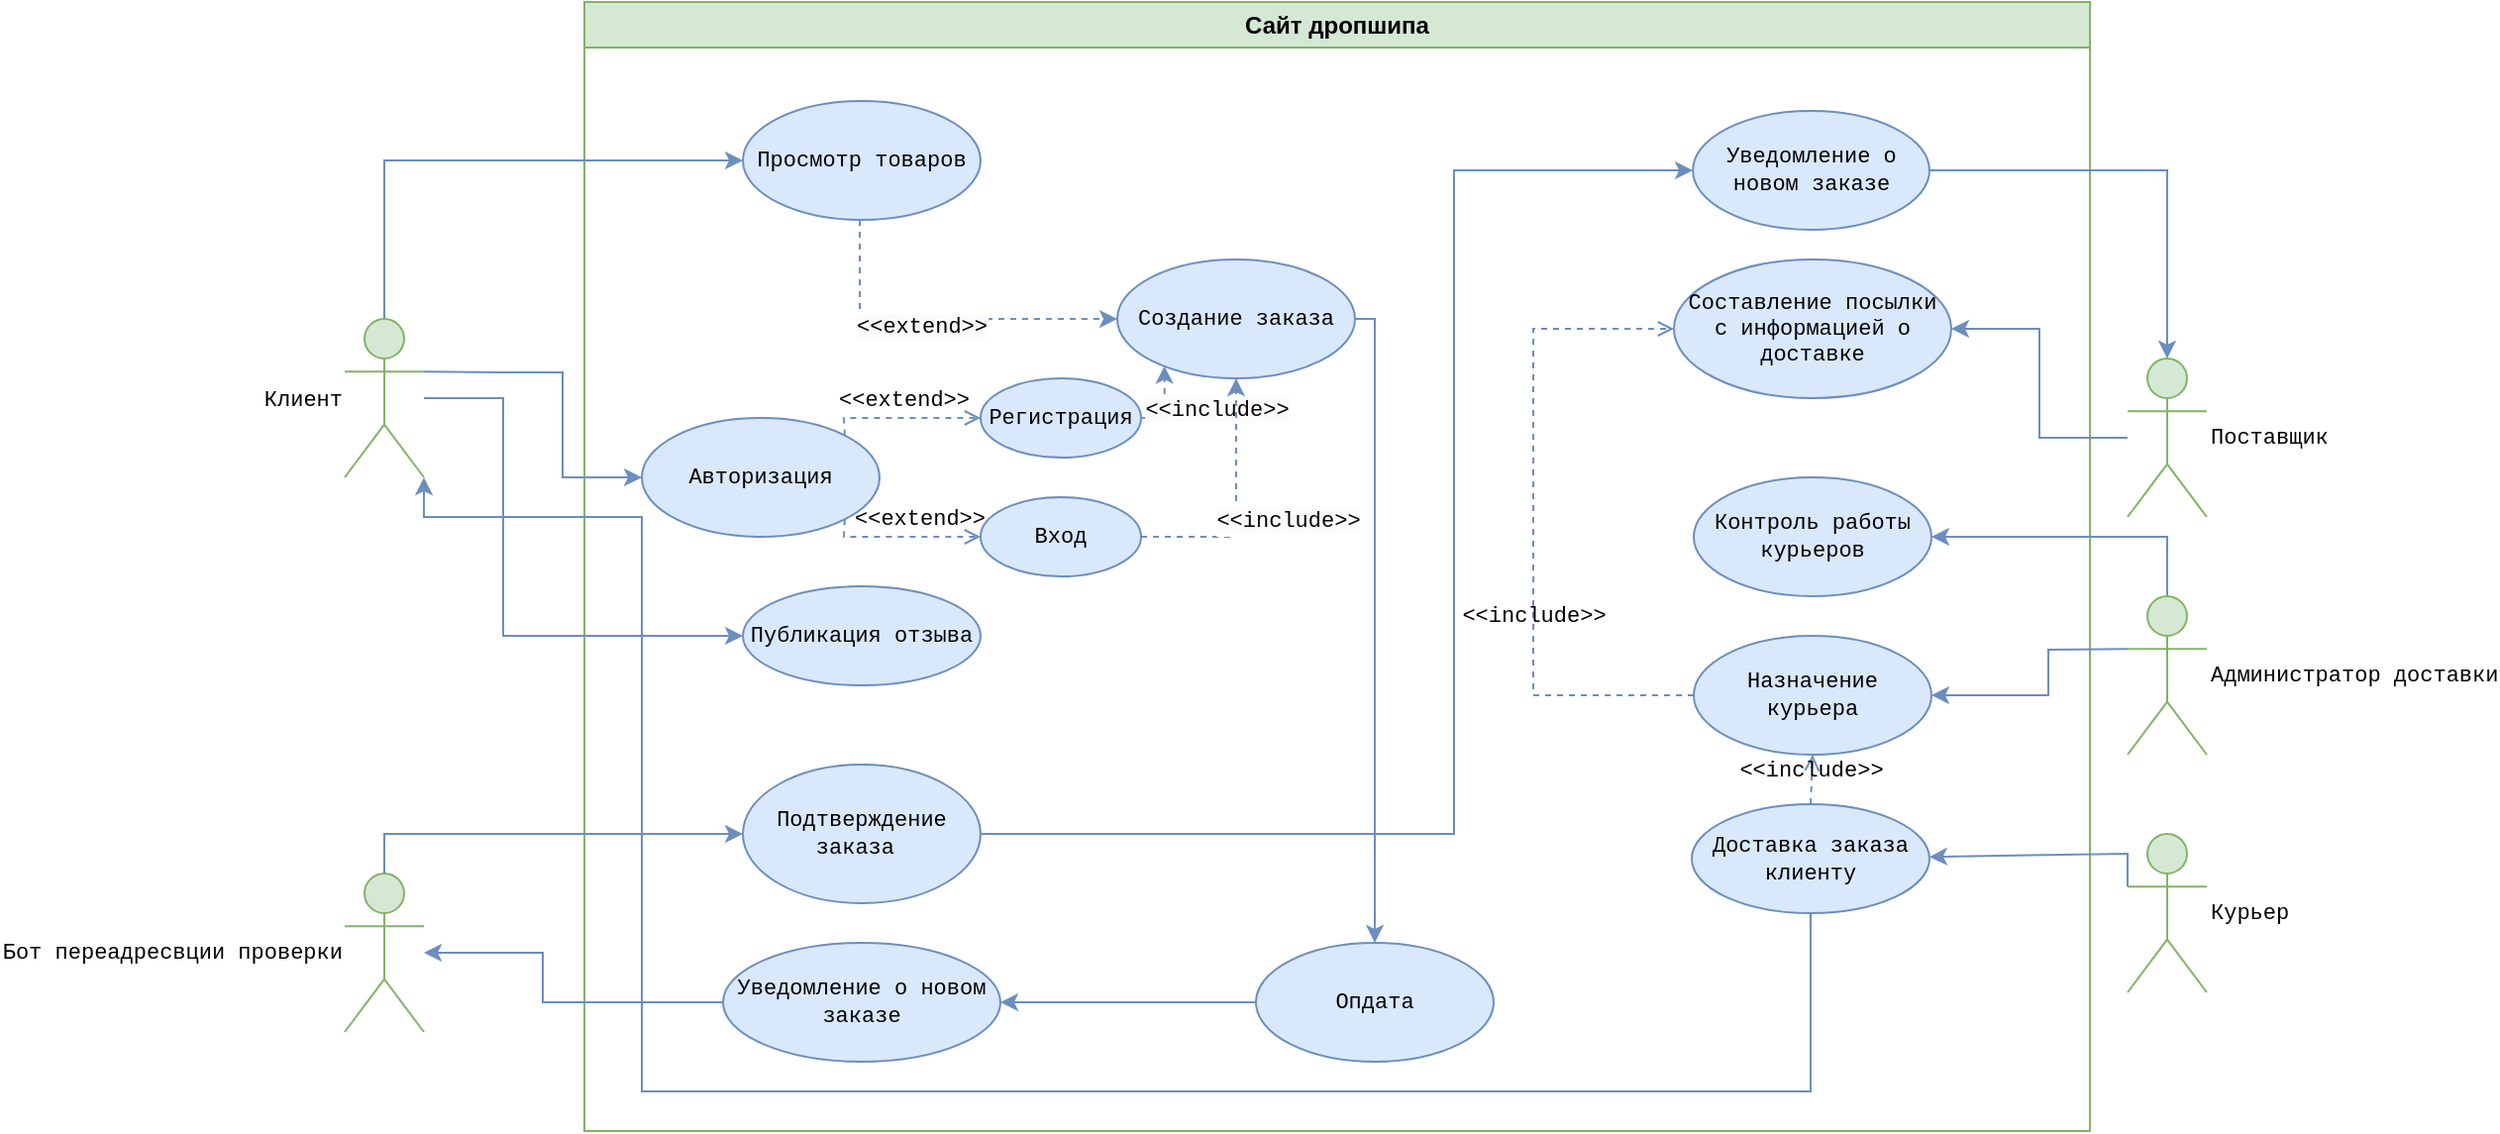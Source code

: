 <mxfile version="20.7.4" type="device"><diagram id="6OPowrcP59AMtdZNUM1q" name="Страница 1"><mxGraphModel dx="1050" dy="581" grid="1" gridSize="10" guides="1" tooltips="1" connect="1" arrows="1" fold="1" page="1" pageScale="1" pageWidth="827" pageHeight="1169" math="0" shadow="0"><root><mxCell id="0"/><mxCell id="1" parent="0"/><mxCell id="0ewKBAoPqv-FnGGdOPTk-1" value="Сайт дропшипа" style="swimlane;whiteSpace=wrap;html=1;fillColor=#d5e8d4;strokeColor=#82b366;" parent="1" vertex="1"><mxGeometry x="481" y="80" width="760" height="570" as="geometry"/></mxCell><mxCell id="0ewKBAoPqv-FnGGdOPTk-2" value="&lt;font style=&quot;font-size: 11px;&quot;&gt;Просмотр товаров&lt;/font&gt;" style="ellipse;whiteSpace=wrap;html=1;strokeColor=#6c8ebf;fillColor=#dae8fc;fontFamily=Courier New;fontSize=11;" parent="0ewKBAoPqv-FnGGdOPTk-1" vertex="1"><mxGeometry x="80" y="50" width="120" height="60" as="geometry"/></mxCell><mxCell id="jsEB84_LEdIt_krHOfqf-22" style="edgeStyle=orthogonalEdgeStyle;rounded=0;orthogonalLoop=1;jettySize=auto;html=1;fontFamily=Courier New;fontSize=11;fontColor=#000000;fillColor=#dae8fc;strokeColor=#6c8ebf;entryX=0.5;entryY=0;entryDx=0;entryDy=0;" edge="1" parent="0ewKBAoPqv-FnGGdOPTk-1" source="0ewKBAoPqv-FnGGdOPTk-4" target="jsEB84_LEdIt_krHOfqf-23"><mxGeometry relative="1" as="geometry"><mxPoint x="399" y="470" as="targetPoint"/><Array as="points"><mxPoint x="399" y="160"/></Array></mxGeometry></mxCell><mxCell id="0ewKBAoPqv-FnGGdOPTk-4" value="&lt;font style=&quot;font-size: 11px;&quot;&gt;Создание заказа&lt;br style=&quot;font-size: 11px;&quot;&gt;&lt;/font&gt;" style="ellipse;whiteSpace=wrap;html=1;strokeColor=#6c8ebf;fillColor=#dae8fc;fontFamily=Courier New;fontSize=11;" parent="0ewKBAoPqv-FnGGdOPTk-1" vertex="1"><mxGeometry x="269" y="130" width="120" height="60" as="geometry"/></mxCell><mxCell id="0ewKBAoPqv-FnGGdOPTk-6" value="&lt;span style=&quot;font-size: 11px;&quot;&gt;Уведомление о новом заказе&lt;/span&gt;" style="ellipse;whiteSpace=wrap;html=1;strokeColor=#6c8ebf;fillColor=#dae8fc;fontFamily=Courier New;fontSize=11;" parent="0ewKBAoPqv-FnGGdOPTk-1" vertex="1"><mxGeometry x="70" y="475" width="140" height="60" as="geometry"/></mxCell><mxCell id="0ewKBAoPqv-FnGGdOPTk-9" value="" style="endArrow=classic;html=1;rounded=0;fontFamily=Verdana;fontSize=13;strokeColor=#6c8ebf;strokeWidth=1;dashed=1;fillColor=#dae8fc;entryX=0;entryY=0.5;entryDx=0;entryDy=0;" parent="0ewKBAoPqv-FnGGdOPTk-1" target="0ewKBAoPqv-FnGGdOPTk-4" edge="1"><mxGeometry width="50" height="50" relative="1" as="geometry"><mxPoint x="139" y="110" as="sourcePoint"/><mxPoint x="295" y="80" as="targetPoint"/><Array as="points"><mxPoint x="139" y="160"/></Array></mxGeometry></mxCell><mxCell id="0ewKBAoPqv-FnGGdOPTk-10" value="&lt;span style=&quot;font-family: &amp;quot;Courier New&amp;quot;; background-color: rgb(251, 251, 251);&quot;&gt;&amp;lt;&amp;lt;extend&amp;gt;&amp;gt;&lt;/span&gt;" style="edgeLabel;html=1;align=center;verticalAlign=middle;resizable=0;points=[];fontSize=11;fontFamily=Verdana;" parent="0ewKBAoPqv-FnGGdOPTk-9" vertex="1" connectable="0"><mxGeometry x="-0.104" y="-4" relative="1" as="geometry"><mxPoint as="offset"/></mxGeometry></mxCell><mxCell id="0ewKBAoPqv-FnGGdOPTk-13" value="&lt;font style=&quot;font-size: 11px;&quot;&gt;Авторизация&lt;/font&gt;" style="ellipse;whiteSpace=wrap;html=1;strokeColor=#6c8ebf;fillColor=#dae8fc;fontFamily=Courier New;fontSize=11;" parent="0ewKBAoPqv-FnGGdOPTk-1" vertex="1"><mxGeometry x="29" y="210" width="120" height="60" as="geometry"/></mxCell><mxCell id="0ewKBAoPqv-FnGGdOPTk-16" value="&lt;span style=&quot;font-size: 11px;&quot;&gt;Уведомление о новом заказе&lt;/span&gt;" style="ellipse;whiteSpace=wrap;html=1;strokeColor=#6c8ebf;fillColor=#dae8fc;fontFamily=Courier New;fontSize=11;" parent="0ewKBAoPqv-FnGGdOPTk-1" vertex="1"><mxGeometry x="559.56" y="55" width="119.44" height="60" as="geometry"/></mxCell><mxCell id="0ewKBAoPqv-FnGGdOPTk-20" value="&lt;span style=&quot;font-size: 11px;&quot;&gt;Подтверждение заказа&amp;nbsp;&lt;/span&gt;" style="ellipse;whiteSpace=wrap;html=1;strokeColor=#6c8ebf;fillColor=#dae8fc;fontFamily=Courier New;fontSize=11;" parent="0ewKBAoPqv-FnGGdOPTk-1" vertex="1"><mxGeometry x="80" y="385" width="120" height="70" as="geometry"/></mxCell><mxCell id="0ewKBAoPqv-FnGGdOPTk-26" value="&lt;font style=&quot;font-size: 11px;&quot;&gt;&lt;br&gt;Публикация отзыва&lt;br style=&quot;font-size: 11px;&quot;&gt;&lt;br style=&quot;font-size: 11px;&quot;&gt;&lt;/font&gt;" style="ellipse;whiteSpace=wrap;html=1;strokeColor=#6c8ebf;fillColor=#dae8fc;fontFamily=Courier New;fontSize=11;" parent="0ewKBAoPqv-FnGGdOPTk-1" vertex="1"><mxGeometry x="80" y="295" width="120" height="50" as="geometry"/></mxCell><mxCell id="0ewKBAoPqv-FnGGdOPTk-28" value="Назначение курьера" style="ellipse;whiteSpace=wrap;html=1;strokeColor=#6c8ebf;fillColor=#dae8fc;fontFamily=Courier New;fontSize=11;" parent="0ewKBAoPqv-FnGGdOPTk-1" vertex="1"><mxGeometry x="560.0" y="320" width="120" height="60" as="geometry"/></mxCell><mxCell id="0ewKBAoPqv-FnGGdOPTk-29" value="&lt;font style=&quot;font-size: 11px;&quot;&gt;&lt;span style=&quot;font-size: 11px;&quot;&gt;Доставка заказа&lt;br&gt;клиенту&lt;br&gt;&lt;/span&gt;&lt;/font&gt;" style="ellipse;whiteSpace=wrap;html=1;strokeColor=#6c8ebf;fillColor=#dae8fc;fontFamily=Courier New;fontSize=11;" parent="0ewKBAoPqv-FnGGdOPTk-1" vertex="1"><mxGeometry x="559.0" y="405" width="120" height="55" as="geometry"/></mxCell><mxCell id="jsEB84_LEdIt_krHOfqf-9" value="&lt;span style=&quot;color: rgb(0, 0, 0);&quot;&gt;&amp;lt;&amp;lt;extend&amp;gt;&amp;gt;&lt;/span&gt;" style="html=1;verticalAlign=bottom;labelBackgroundColor=none;endArrow=open;endFill=0;dashed=1;rounded=0;fontFamily=Courier New;fontSize=11;fontColor=#00D6D6;exitX=1;exitY=0;exitDx=0;exitDy=0;entryX=0;entryY=0.5;entryDx=0;entryDy=0;fillColor=#dae8fc;strokeColor=#6c8ebf;" edge="1" parent="0ewKBAoPqv-FnGGdOPTk-1" source="0ewKBAoPqv-FnGGdOPTk-13" target="jsEB84_LEdIt_krHOfqf-12"><mxGeometry width="160" relative="1" as="geometry"><mxPoint x="149" y="239.63" as="sourcePoint"/><mxPoint x="199" y="220" as="targetPoint"/><Array as="points"><mxPoint x="131" y="210"/></Array></mxGeometry></mxCell><mxCell id="jsEB84_LEdIt_krHOfqf-12" value="Регистрация" style="ellipse;whiteSpace=wrap;html=1;strokeColor=#6c8ebf;fillColor=#dae8fc;fontFamily=Courier New;fontSize=11;" vertex="1" parent="0ewKBAoPqv-FnGGdOPTk-1"><mxGeometry x="200" y="190" width="81" height="40" as="geometry"/></mxCell><mxCell id="jsEB84_LEdIt_krHOfqf-11" value="&lt;font style=&quot;font-size: 11px;&quot;&gt;&lt;span style=&quot;font-size: 11px;&quot;&gt;Вход&lt;/span&gt;&lt;/font&gt;" style="ellipse;whiteSpace=wrap;html=1;strokeColor=#6c8ebf;fillColor=#dae8fc;fontFamily=Courier New;fontSize=11;" vertex="1" parent="0ewKBAoPqv-FnGGdOPTk-1"><mxGeometry x="200" y="250" width="81" height="40" as="geometry"/></mxCell><mxCell id="jsEB84_LEdIt_krHOfqf-10" value="&lt;span style=&quot;color: rgb(0, 0, 0);&quot;&gt;&amp;lt;&amp;lt;extend&amp;gt;&amp;gt;&lt;/span&gt;" style="html=1;verticalAlign=bottom;labelBackgroundColor=none;endArrow=open;endFill=0;dashed=1;rounded=0;fontFamily=Courier New;fontSize=11;fontColor=#00D6D6;exitX=1;exitY=1;exitDx=0;exitDy=0;entryX=0;entryY=0.5;entryDx=0;entryDy=0;fillColor=#dae8fc;strokeColor=#6c8ebf;" edge="1" parent="0ewKBAoPqv-FnGGdOPTk-1" source="0ewKBAoPqv-FnGGdOPTk-13" target="jsEB84_LEdIt_krHOfqf-11"><mxGeometry x="0.203" width="160" relative="1" as="geometry"><mxPoint x="141.689" y="228.919" as="sourcePoint"/><mxPoint x="199" y="261" as="targetPoint"/><Array as="points"><mxPoint x="131" y="270"/></Array><mxPoint as="offset"/></mxGeometry></mxCell><mxCell id="jsEB84_LEdIt_krHOfqf-14" value="" style="endArrow=classic;html=1;rounded=0;fontFamily=Verdana;fontSize=13;strokeColor=#6c8ebf;strokeWidth=1;dashed=1;exitX=1;exitY=0.5;exitDx=0;exitDy=0;fillColor=#dae8fc;entryX=0.198;entryY=0.895;entryDx=0;entryDy=0;entryPerimeter=0;" edge="1" parent="0ewKBAoPqv-FnGGdOPTk-1" source="jsEB84_LEdIt_krHOfqf-12" target="0ewKBAoPqv-FnGGdOPTk-4"><mxGeometry width="50" height="50" relative="1" as="geometry"><mxPoint x="288.0" y="208.89" as="sourcePoint"/><mxPoint x="293" y="190" as="targetPoint"/><Array as="points"><mxPoint x="293" y="210"/></Array></mxGeometry></mxCell><mxCell id="jsEB84_LEdIt_krHOfqf-15" value="&lt;span style=&quot;font-family: &amp;quot;Courier New&amp;quot;; background-color: rgb(251, 251, 251);&quot;&gt;&amp;lt;&amp;lt;include&amp;gt;&amp;gt;&lt;/span&gt;" style="edgeLabel;html=1;align=center;verticalAlign=middle;resizable=0;points=[];fontSize=11;fontFamily=Verdana;" vertex="1" connectable="0" parent="jsEB84_LEdIt_krHOfqf-14"><mxGeometry x="-0.104" y="-4" relative="1" as="geometry"><mxPoint x="22" y="1" as="offset"/></mxGeometry></mxCell><mxCell id="jsEB84_LEdIt_krHOfqf-16" value="" style="endArrow=classic;html=1;rounded=0;fontFamily=Verdana;fontSize=13;strokeColor=#6c8ebf;strokeWidth=1;dashed=1;exitX=1;exitY=0.5;exitDx=0;exitDy=0;fillColor=#dae8fc;entryX=0.5;entryY=1;entryDx=0;entryDy=0;" edge="1" parent="0ewKBAoPqv-FnGGdOPTk-1" source="jsEB84_LEdIt_krHOfqf-11" target="0ewKBAoPqv-FnGGdOPTk-4"><mxGeometry width="50" height="50" relative="1" as="geometry"><mxPoint x="291.0" y="220" as="sourcePoint"/><mxPoint x="302.76" y="193.7" as="targetPoint"/><Array as="points"><mxPoint x="329" y="270"/></Array></mxGeometry></mxCell><mxCell id="jsEB84_LEdIt_krHOfqf-17" value="&lt;span style=&quot;font-family: &amp;quot;Courier New&amp;quot;; background-color: rgb(251, 251, 251);&quot;&gt;&amp;lt;&amp;lt;include&amp;gt;&amp;gt;&lt;/span&gt;" style="edgeLabel;html=1;align=center;verticalAlign=middle;resizable=0;points=[];fontSize=11;fontFamily=Verdana;" vertex="1" connectable="0" parent="jsEB84_LEdIt_krHOfqf-16"><mxGeometry x="-0.104" y="-4" relative="1" as="geometry"><mxPoint x="22" y="1" as="offset"/></mxGeometry></mxCell><mxCell id="jsEB84_LEdIt_krHOfqf-18" value="&lt;span style=&quot;font-size: 11px;&quot;&gt;Составление посылки с информацией о доставке&lt;/span&gt;" style="ellipse;whiteSpace=wrap;html=1;strokeColor=#6c8ebf;fillColor=#dae8fc;fontFamily=Courier New;fontSize=11;" vertex="1" parent="0ewKBAoPqv-FnGGdOPTk-1"><mxGeometry x="550" y="130" width="140" height="70" as="geometry"/></mxCell><mxCell id="jsEB84_LEdIt_krHOfqf-20" value="&amp;lt;&amp;lt;include&amp;gt;&amp;gt;" style="html=1;verticalAlign=bottom;labelBackgroundColor=none;endArrow=open;endFill=0;dashed=1;rounded=0;fontFamily=Courier New;fontSize=11;fontColor=#000000;entryX=0;entryY=0.5;entryDx=0;entryDy=0;exitX=0;exitY=0.5;exitDx=0;exitDy=0;fillColor=#dae8fc;strokeColor=#6c8ebf;" edge="1" parent="0ewKBAoPqv-FnGGdOPTk-1" source="0ewKBAoPqv-FnGGdOPTk-28" target="jsEB84_LEdIt_krHOfqf-18"><mxGeometry x="-0.333" width="160" relative="1" as="geometry"><mxPoint x="459" y="330" as="sourcePoint"/><mxPoint x="619" y="330" as="targetPoint"/><Array as="points"><mxPoint x="479" y="350"/><mxPoint x="479" y="165"/></Array><mxPoint as="offset"/></mxGeometry></mxCell><mxCell id="jsEB84_LEdIt_krHOfqf-21" value="&amp;lt;&amp;lt;include&amp;gt;&amp;gt;" style="html=1;verticalAlign=bottom;labelBackgroundColor=none;endArrow=open;endFill=0;dashed=1;rounded=0;fontFamily=Courier New;fontSize=11;fontColor=#000000;exitX=0.5;exitY=0;exitDx=0;exitDy=0;entryX=0.5;entryY=1;entryDx=0;entryDy=0;fillColor=#dae8fc;strokeColor=#6c8ebf;" edge="1" parent="0ewKBAoPqv-FnGGdOPTk-1" source="0ewKBAoPqv-FnGGdOPTk-29" target="0ewKBAoPqv-FnGGdOPTk-28"><mxGeometry x="-0.333" width="160" relative="1" as="geometry"><mxPoint x="629.56" y="240" as="sourcePoint"/><mxPoint x="619" y="310" as="targetPoint"/><mxPoint as="offset"/></mxGeometry></mxCell><mxCell id="jsEB84_LEdIt_krHOfqf-25" style="edgeStyle=orthogonalEdgeStyle;rounded=0;orthogonalLoop=1;jettySize=auto;html=1;entryX=1;entryY=0.5;entryDx=0;entryDy=0;fontFamily=Courier New;fontSize=11;fontColor=#000000;fillColor=#dae8fc;strokeColor=#6c8ebf;" edge="1" parent="0ewKBAoPqv-FnGGdOPTk-1" source="jsEB84_LEdIt_krHOfqf-23" target="0ewKBAoPqv-FnGGdOPTk-6"><mxGeometry relative="1" as="geometry"><Array as="points"><mxPoint x="399" y="505"/></Array></mxGeometry></mxCell><mxCell id="jsEB84_LEdIt_krHOfqf-23" value="&lt;font style=&quot;font-size: 11px;&quot;&gt;Опдата&lt;br style=&quot;font-size: 11px;&quot;&gt;&lt;/font&gt;" style="ellipse;whiteSpace=wrap;html=1;strokeColor=#6c8ebf;fillColor=#dae8fc;fontFamily=Courier New;fontSize=11;" vertex="1" parent="0ewKBAoPqv-FnGGdOPTk-1"><mxGeometry x="339" y="475" width="120" height="60" as="geometry"/></mxCell><mxCell id="jsEB84_LEdIt_krHOfqf-28" style="edgeStyle=orthogonalEdgeStyle;rounded=0;orthogonalLoop=1;jettySize=auto;html=1;fontFamily=Courier New;fontSize=11;fontColor=#000000;entryX=0;entryY=0.5;entryDx=0;entryDy=0;fillColor=#dae8fc;strokeColor=#6c8ebf;" edge="1" parent="0ewKBAoPqv-FnGGdOPTk-1" source="0ewKBAoPqv-FnGGdOPTk-20" target="0ewKBAoPqv-FnGGdOPTk-16"><mxGeometry relative="1" as="geometry"><mxPoint x="349" y="330" as="targetPoint"/><Array as="points"><mxPoint x="439" y="420"/><mxPoint x="439" y="85"/></Array></mxGeometry></mxCell><mxCell id="jsEB84_LEdIt_krHOfqf-29" value="Контроль работы курьеров" style="ellipse;whiteSpace=wrap;html=1;strokeColor=#6c8ebf;fillColor=#dae8fc;fontFamily=Courier New;fontSize=11;" vertex="1" parent="0ewKBAoPqv-FnGGdOPTk-1"><mxGeometry x="560" y="240" width="120" height="60" as="geometry"/></mxCell><mxCell id="0ewKBAoPqv-FnGGdOPTk-31" value="" style="endArrow=classic;html=1;rounded=0;fontFamily=Verdana;fontSize=13;strokeColor=#6c8ebf;strokeWidth=1;fillColor=#dae8fc;" parent="1" source="0ewKBAoPqv-FnGGdOPTk-32" target="0ewKBAoPqv-FnGGdOPTk-2" edge="1"><mxGeometry width="50" height="50" relative="1" as="geometry"><mxPoint x="420" y="290" as="sourcePoint"/><mxPoint x="390" y="120" as="targetPoint"/><Array as="points"><mxPoint x="380" y="160"/></Array></mxGeometry></mxCell><mxCell id="0ewKBAoPqv-FnGGdOPTk-32" value="&lt;font style=&quot;font-size: 11px;&quot; face=&quot;Courier New&quot;&gt;Клиент&lt;/font&gt;" style="shape=umlActor;verticalLabelPosition=middle;verticalAlign=middle;html=1;outlineConnect=0;strokeColor=#82b366;fontFamily=Verdana;fontSize=13;fillColor=#d5e8d4;labelPosition=left;align=right;" parent="1" vertex="1"><mxGeometry x="360" y="240" width="40" height="80" as="geometry"/></mxCell><mxCell id="0ewKBAoPqv-FnGGdOPTk-33" value="Бот переадресвции проверки" style="shape=umlActor;verticalLabelPosition=middle;verticalAlign=middle;html=1;outlineConnect=0;strokeColor=#82b366;fontFamily=Courier New;fontSize=11;fillColor=#d5e8d4;labelPosition=left;align=right;" parent="1" vertex="1"><mxGeometry x="360" y="520" width="40" height="80" as="geometry"/></mxCell><mxCell id="0ewKBAoPqv-FnGGdOPTk-34" value="Курьер" style="shape=umlActor;verticalLabelPosition=middle;verticalAlign=middle;html=1;outlineConnect=0;strokeColor=#82b366;fontFamily=Courier New;fontSize=11;fillColor=#d5e8d4;labelPosition=right;align=left;" parent="1" vertex="1"><mxGeometry x="1260" y="500" width="40" height="80" as="geometry"/></mxCell><mxCell id="jsEB84_LEdIt_krHOfqf-19" style="edgeStyle=orthogonalEdgeStyle;rounded=0;orthogonalLoop=1;jettySize=auto;html=1;entryX=1;entryY=0.5;entryDx=0;entryDy=0;fontFamily=Courier New;fontSize=11;fontColor=#000000;fillColor=#dae8fc;strokeColor=#6c8ebf;" edge="1" parent="1" source="0ewKBAoPqv-FnGGdOPTk-35" target="jsEB84_LEdIt_krHOfqf-18"><mxGeometry relative="1" as="geometry"/></mxCell><mxCell id="0ewKBAoPqv-FnGGdOPTk-35" value="Поставщик" style="shape=umlActor;verticalLabelPosition=middle;verticalAlign=middle;html=1;outlineConnect=0;strokeColor=#82b366;fontFamily=Courier New;fontSize=11;fillColor=#d5e8d4;labelPosition=right;align=left;" parent="1" vertex="1"><mxGeometry x="1260" y="260" width="40" height="80" as="geometry"/></mxCell><mxCell id="0ewKBAoPqv-FnGGdOPTk-37" value="" style="endArrow=classic;html=1;rounded=0;fontFamily=Verdana;fontSize=13;strokeColor=#6c8ebf;strokeWidth=1;exitX=1;exitY=0.333;exitDx=0;exitDy=0;exitPerimeter=0;entryX=0;entryY=0.5;entryDx=0;entryDy=0;fillColor=#dae8fc;" parent="1" source="0ewKBAoPqv-FnGGdOPTk-32" target="0ewKBAoPqv-FnGGdOPTk-13" edge="1"><mxGeometry width="50" height="50" relative="1" as="geometry"><mxPoint x="420" y="297.985" as="sourcePoint"/><mxPoint x="550" y="320" as="targetPoint"/><Array as="points"><mxPoint x="440" y="267"/><mxPoint x="470" y="267"/><mxPoint x="470" y="300"/><mxPoint x="470" y="310"/><mxPoint x="470" y="320"/><mxPoint x="480" y="320"/><mxPoint x="510" y="320"/></Array></mxGeometry></mxCell><mxCell id="0ewKBAoPqv-FnGGdOPTk-39" value="" style="endArrow=classic;html=1;rounded=0;fontFamily=Verdana;fontSize=13;strokeColor=#6c8ebf;strokeWidth=1;fillColor=#dae8fc;" parent="1" source="0ewKBAoPqv-FnGGdOPTk-6" target="0ewKBAoPqv-FnGGdOPTk-33" edge="1"><mxGeometry width="50" height="50" relative="1" as="geometry"><mxPoint x="420" y="303.636" as="sourcePoint"/><mxPoint x="586.408" y="333.893" as="targetPoint"/><Array as="points"><mxPoint x="460" y="585"/><mxPoint x="460" y="560"/></Array></mxGeometry></mxCell><mxCell id="0ewKBAoPqv-FnGGdOPTk-40" value="" style="endArrow=classic;html=1;rounded=0;fontFamily=Verdana;fontSize=13;strokeColor=#6c8ebf;strokeWidth=1;entryX=0.5;entryY=0;entryDx=0;entryDy=0;entryPerimeter=0;fillColor=#dae8fc;exitX=1;exitY=0.5;exitDx=0;exitDy=0;" parent="1" source="0ewKBAoPqv-FnGGdOPTk-16" target="0ewKBAoPqv-FnGGdOPTk-35" edge="1"><mxGeometry width="50" height="50" relative="1" as="geometry"><mxPoint x="831.903" y="324.876" as="sourcePoint"/><mxPoint x="1250" y="320" as="targetPoint"/><Array as="points"><mxPoint x="1210" y="165"/><mxPoint x="1280" y="165"/></Array></mxGeometry></mxCell><mxCell id="0ewKBAoPqv-FnGGdOPTk-42" value="" style="endArrow=classic;html=1;rounded=0;fontFamily=Verdana;fontSize=13;strokeColor=#6c8ebf;strokeWidth=1;fillColor=#dae8fc;" parent="1" source="0ewKBAoPqv-FnGGdOPTk-33" target="0ewKBAoPqv-FnGGdOPTk-20" edge="1"><mxGeometry width="50" height="50" relative="1" as="geometry"><mxPoint x="606.567" y="614.428" as="sourcePoint"/><mxPoint x="420.0" y="583.333" as="targetPoint"/><Array as="points"><mxPoint x="380" y="500"/></Array></mxGeometry></mxCell><mxCell id="jsEB84_LEdIt_krHOfqf-30" style="edgeStyle=orthogonalEdgeStyle;rounded=0;orthogonalLoop=1;jettySize=auto;html=1;entryX=1;entryY=0.5;entryDx=0;entryDy=0;fontFamily=Courier New;fontSize=11;fontColor=#000000;fillColor=#dae8fc;strokeColor=#6c8ebf;" edge="1" parent="1" source="0ewKBAoPqv-FnGGdOPTk-44" target="jsEB84_LEdIt_krHOfqf-29"><mxGeometry relative="1" as="geometry"><Array as="points"><mxPoint x="1280" y="350"/></Array></mxGeometry></mxCell><mxCell id="0ewKBAoPqv-FnGGdOPTk-44" value="Администратор доставки" style="shape=umlActor;verticalLabelPosition=middle;verticalAlign=middle;html=1;outlineConnect=0;strokeColor=#82b366;fontFamily=Courier New;fontSize=11;fillColor=#d5e8d4;labelPosition=right;align=left;" parent="1" vertex="1"><mxGeometry x="1260" y="380" width="40" height="80" as="geometry"/></mxCell><mxCell id="0ewKBAoPqv-FnGGdOPTk-46" value="" style="endArrow=classic;html=1;rounded=0;fontFamily=Verdana;fontSize=13;strokeColor=#6c8ebf;strokeWidth=1;entryX=0;entryY=0.5;entryDx=0;entryDy=0;fillColor=#dae8fc;" parent="1" source="0ewKBAoPqv-FnGGdOPTk-32" target="0ewKBAoPqv-FnGGdOPTk-26" edge="1"><mxGeometry width="50" height="50" relative="1" as="geometry"><mxPoint x="420.0" y="303.635" as="sourcePoint"/><mxPoint x="586.423" y="333.881" as="targetPoint"/><Array as="points"><mxPoint x="440" y="280"/><mxPoint x="440" y="400"/></Array></mxGeometry></mxCell><mxCell id="0ewKBAoPqv-FnGGdOPTk-48" value="" style="endArrow=classic;html=1;rounded=0;fontFamily=Verdana;fontSize=13;strokeColor=#6c8ebf;strokeWidth=1;entryX=1;entryY=0.5;entryDx=0;entryDy=0;fillColor=#dae8fc;exitX=0;exitY=0.333;exitDx=0;exitDy=0;exitPerimeter=0;" parent="1" source="0ewKBAoPqv-FnGGdOPTk-44" target="0ewKBAoPqv-FnGGdOPTk-28" edge="1"><mxGeometry width="50" height="50" relative="1" as="geometry"><mxPoint x="1299.44" y="675" as="sourcePoint"/><mxPoint x="1089.44" y="765" as="targetPoint"/><Array as="points"><mxPoint x="1220" y="407"/><mxPoint x="1220" y="430"/></Array></mxGeometry></mxCell><mxCell id="0ewKBAoPqv-FnGGdOPTk-49" value="" style="endArrow=classic;html=1;rounded=0;fontFamily=Verdana;fontSize=13;strokeColor=#6c8ebf;strokeWidth=1;exitX=0;exitY=0.333;exitDx=0;exitDy=0;exitPerimeter=0;fillColor=#dae8fc;" parent="1" source="0ewKBAoPqv-FnGGdOPTk-34" target="0ewKBAoPqv-FnGGdOPTk-29" edge="1"><mxGeometry width="50" height="50" relative="1" as="geometry"><mxPoint x="420.0" y="580.85" as="sourcePoint"/><mxPoint x="560.239" y="586.809" as="targetPoint"/><Array as="points"><mxPoint x="1260" y="510"/></Array></mxGeometry></mxCell><mxCell id="jsEB84_LEdIt_krHOfqf-6" style="edgeStyle=orthogonalEdgeStyle;rounded=0;orthogonalLoop=1;jettySize=auto;html=1;fontFamily=Courier New;fontSize=11;entryX=1;entryY=1;entryDx=0;entryDy=0;entryPerimeter=0;fillColor=#dae8fc;strokeColor=#6c8ebf;" edge="1" parent="1" source="0ewKBAoPqv-FnGGdOPTk-29" target="0ewKBAoPqv-FnGGdOPTk-32"><mxGeometry relative="1" as="geometry"><mxPoint x="490" y="710" as="targetPoint"/><Array as="points"><mxPoint x="1100" y="630"/><mxPoint x="510" y="630"/><mxPoint x="510" y="340"/><mxPoint x="400" y="340"/></Array></mxGeometry></mxCell></root></mxGraphModel></diagram></mxfile>